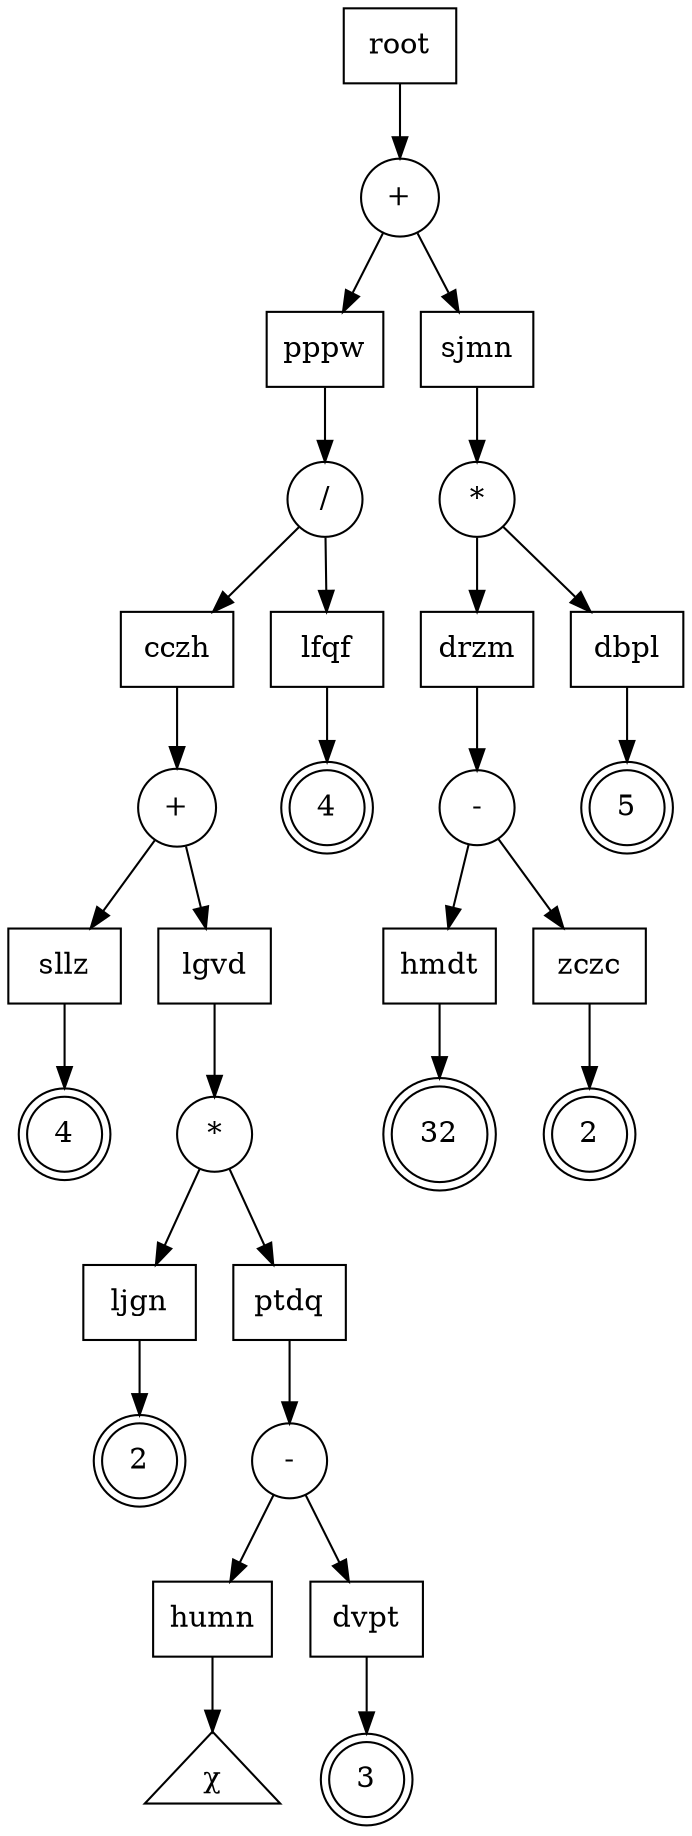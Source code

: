strict digraph {
    // root: pppw + sjmn
    // dbpl: 5
    // cczh: sllz + lgvd
    // zczc: 2
    // ptdq: humn - dvpt
    // dvpt: 3
    // lfqf: 4
    // humn: 5
    // ljgn: 2
    // sjmn: drzm * dbpl
    // sllz: 4
    // pppw: cczh / lfqf
    // lgvd: ljgn * ptdq
    // drzm: hmdt - zczc
    // hmdt: 32

    node [shape=box]

    subgraph {
        op1 [label="+" shape=circle]
        root -> op1 -> {pppw sjmn}
    }
    
    subgraph {
        op2 [label="/" shape=circle]
        pppw -> op2 -> {cczh lfqf}
    }

    subgraph {
        op3 [label="*" shape=circle]
        sjmn -> op3 -> {drzm dbpl}
    }

    subgraph {
        op4 [label="+" shape=circle]
        cczh -> op4 -> {sllz lgvd}
    }

    subgraph {
        num1 [label="4" shape=doublecircle]
        lfqf -> num1
    }

    subgraph {
        op5 [label="-" shape=circle]
        drzm -> op5 -> {hmdt zczc}
    }

    subgraph {
        num2 [label="32" shape=doublecircle]
        hmdt -> num2
    }

    subgraph {
        num3 [label="5" shape=doublecircle]
        dbpl -> num3
    }

    subgraph {
        num4 [label="4" shape=doublecircle]
        sllz -> num4
    }

    subgraph {
        op6 [label="*" shape=circle]
        lgvd -> op6 -> {ljgn ptdq}
    }

    subgraph {
        num5 [label="2" shape=doublecircle]
        zczc -> num5
    }

    subgraph {
        num6 [label="2" shape=doublecircle]
        ljgn -> num6
    }

    subgraph {
        op7 [label="-" shape=circle]
        ptdq -> op7 -> {humn dvpt}
    }

    subgraph {
        x [label=<&chi;>shape=triangle]
        humn -> x
    }

    subgraph {
        num7 [label="3" shape=doublecircle]
        dvpt -> num7
    }
}